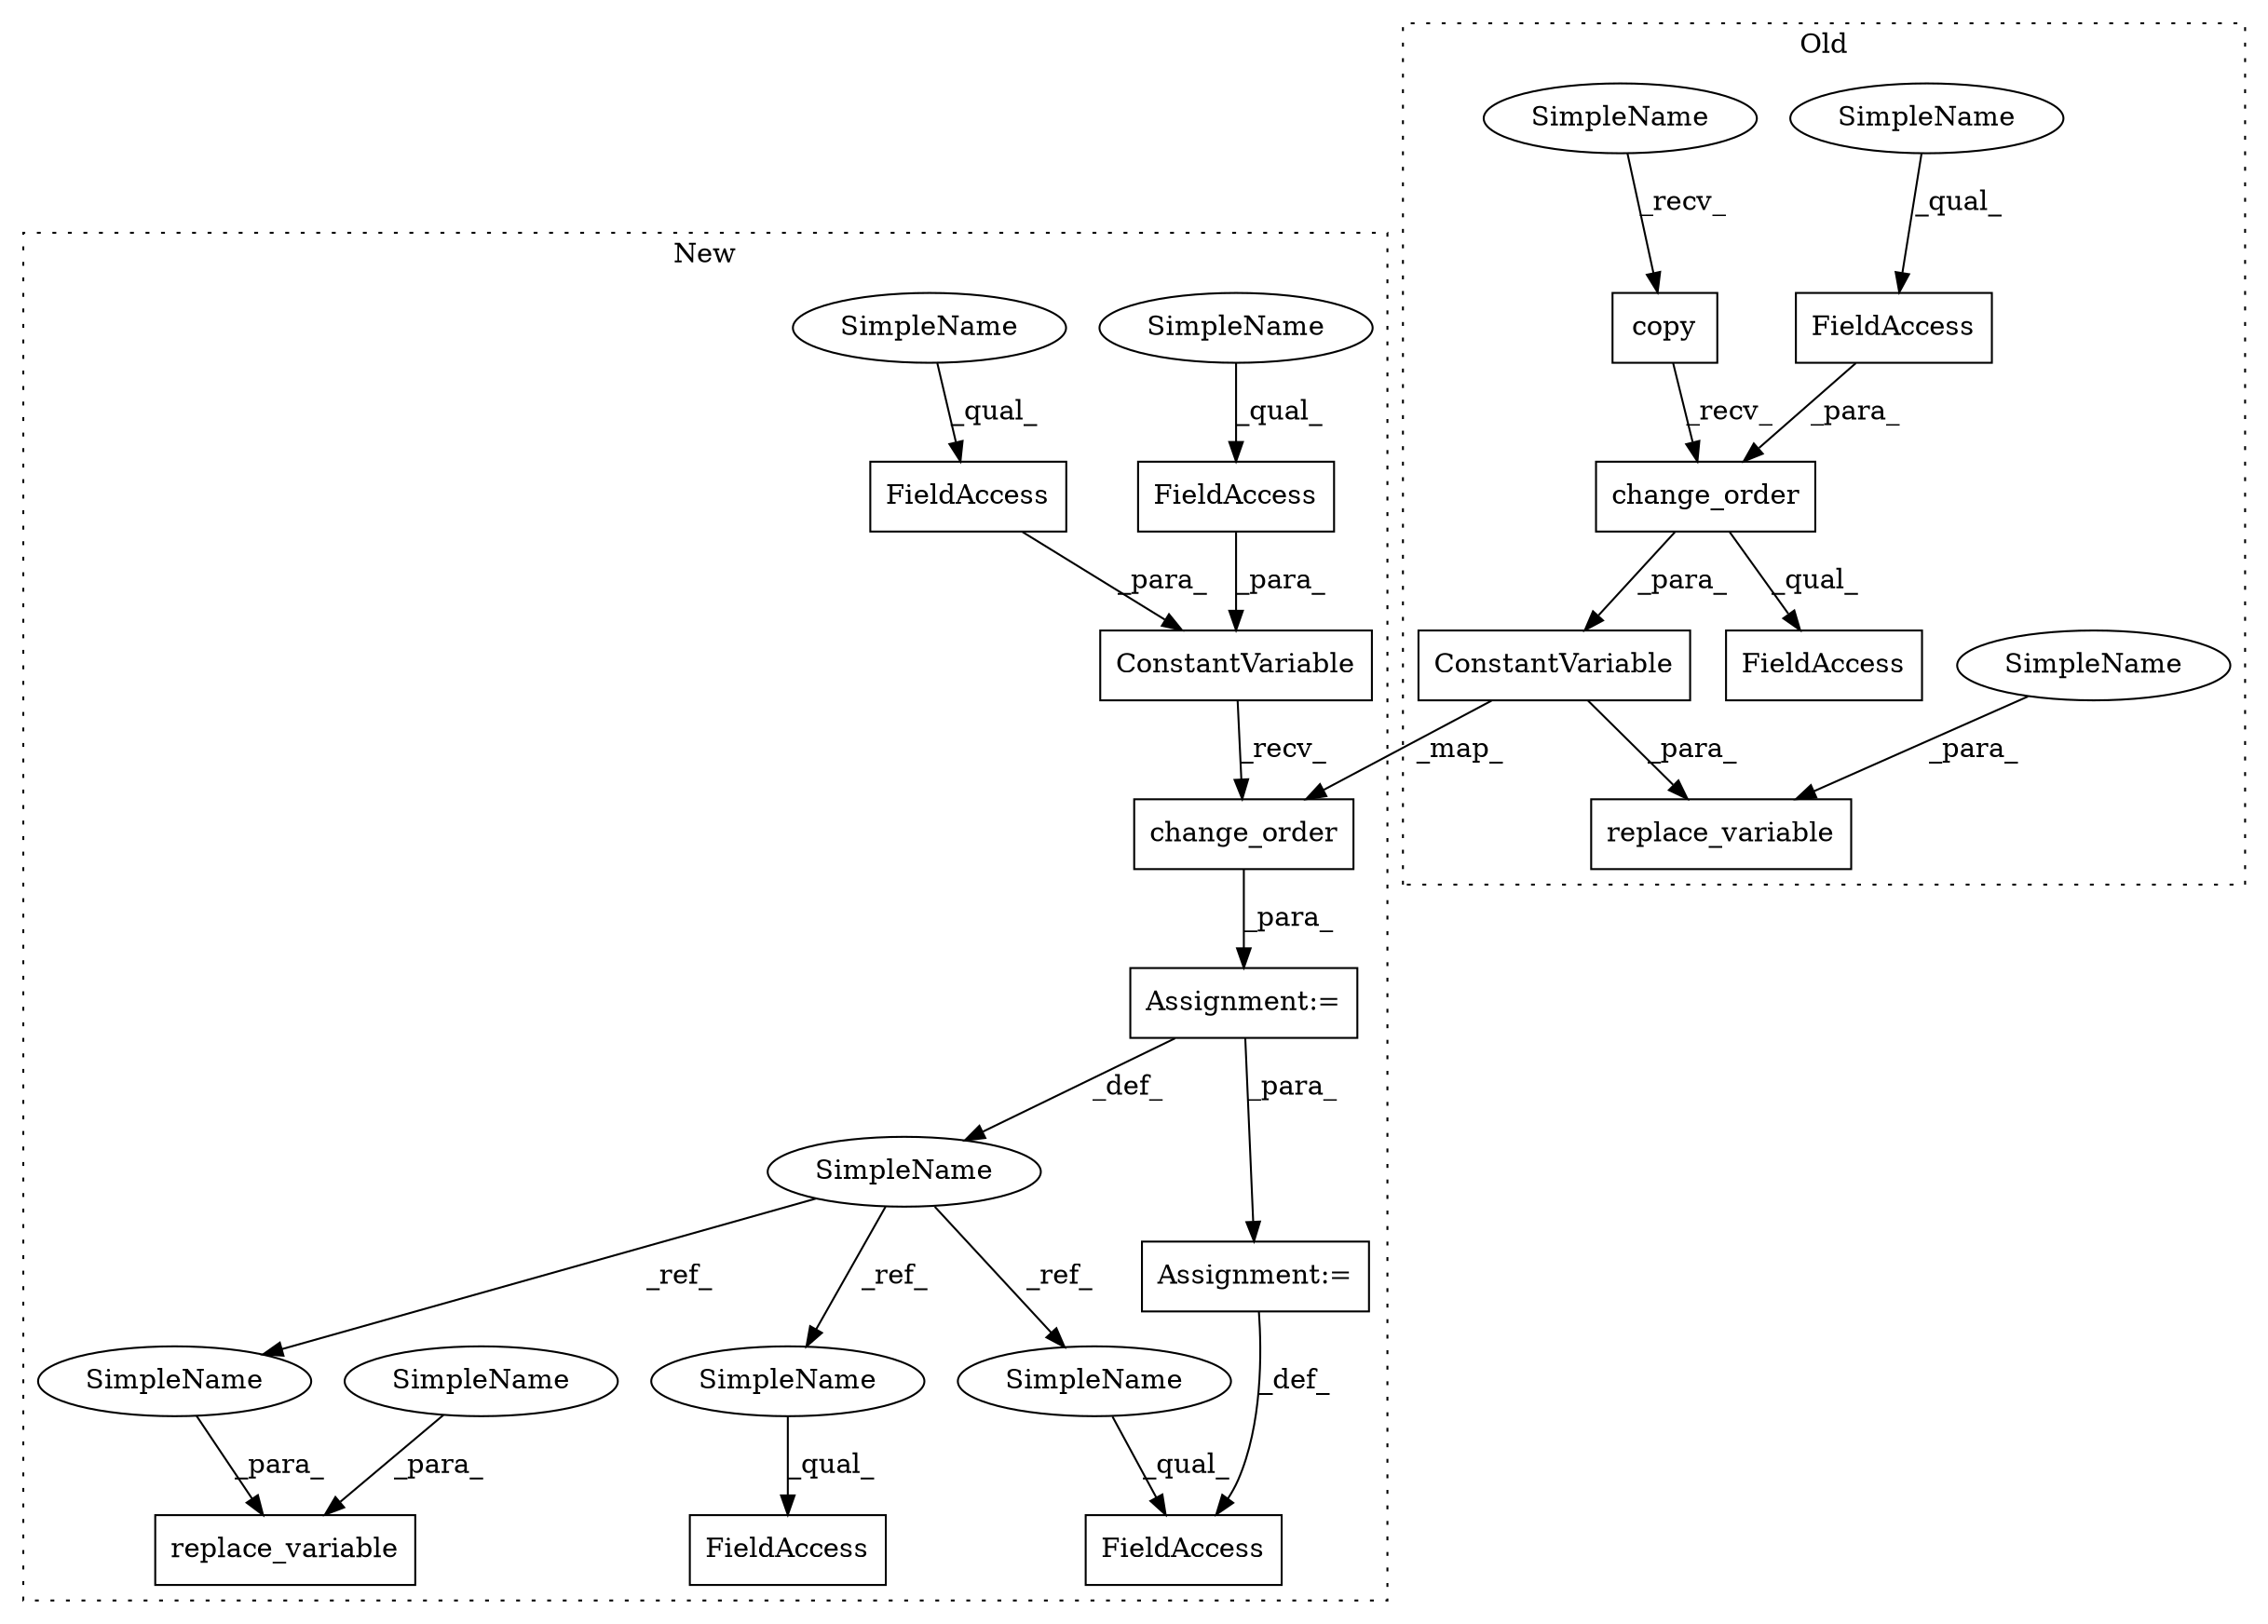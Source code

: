 digraph G {
subgraph cluster0 {
1 [label="change_order" a="32" s="520,540" l="13,1" shape="box"];
3 [label="FieldAccess" a="22" s="533" l="7" shape="box"];
4 [label="ConstantVariable" a="32" s="483,555" l="17,1" shape="box"];
6 [label="replace_variable" a="32" s="458,556" l="17,1" shape="box"];
12 [label="FieldAccess" a="22" s="510" l="36" shape="box"];
14 [label="copy" a="32" s="513" l="6" shape="box"];
20 [label="SimpleName" a="42" s="533" l="1" shape="ellipse"];
21 [label="SimpleName" a="42" s="481" l="1" shape="ellipse"];
22 [label="SimpleName" a="42" s="510" l="2" shape="ellipse"];
label = "Old";
style="dotted";
}
subgraph cluster1 {
2 [label="replace_variable" a="32" s="579,609" l="17,1" shape="box"];
5 [label="change_order" a="32" s="501,521" l="13,1" shape="box"];
7 [label="ConstantVariable" a="32" s="466,499" l="17,1" shape="box"];
8 [label="SimpleName" a="42" s="460" l="5" shape="ellipse"];
9 [label="FieldAccess" a="22" s="528" l="10" shape="box"];
10 [label="FieldAccess" a="22" s="549" l="10" shape="box"];
11 [label="FieldAccess" a="22" s="483" l="7" shape="box"];
13 [label="FieldAccess" a="22" s="491" l="8" shape="box"];
15 [label="Assignment:=" a="7" s="538" l="1" shape="box"];
16 [label="Assignment:=" a="7" s="465" l="1" shape="box"];
17 [label="SimpleName" a="42" s="549" l="5" shape="ellipse"];
18 [label="SimpleName" a="42" s="528" l="5" shape="ellipse"];
19 [label="SimpleName" a="42" s="604" l="5" shape="ellipse"];
23 [label="SimpleName" a="42" s="491" l="2" shape="ellipse"];
24 [label="SimpleName" a="42" s="483" l="2" shape="ellipse"];
25 [label="SimpleName" a="42" s="602" l="1" shape="ellipse"];
label = "New";
style="dotted";
}
1 -> 12 [label="_qual_"];
1 -> 4 [label="_para_"];
3 -> 1 [label="_para_"];
4 -> 5 [label="_map_"];
4 -> 6 [label="_para_"];
5 -> 16 [label="_para_"];
7 -> 5 [label="_recv_"];
8 -> 18 [label="_ref_"];
8 -> 17 [label="_ref_"];
8 -> 19 [label="_ref_"];
11 -> 7 [label="_para_"];
13 -> 7 [label="_para_"];
14 -> 1 [label="_recv_"];
15 -> 9 [label="_def_"];
16 -> 8 [label="_def_"];
16 -> 15 [label="_para_"];
17 -> 10 [label="_qual_"];
18 -> 9 [label="_qual_"];
19 -> 2 [label="_para_"];
20 -> 3 [label="_qual_"];
21 -> 6 [label="_para_"];
22 -> 14 [label="_recv_"];
23 -> 13 [label="_qual_"];
24 -> 11 [label="_qual_"];
25 -> 2 [label="_para_"];
}